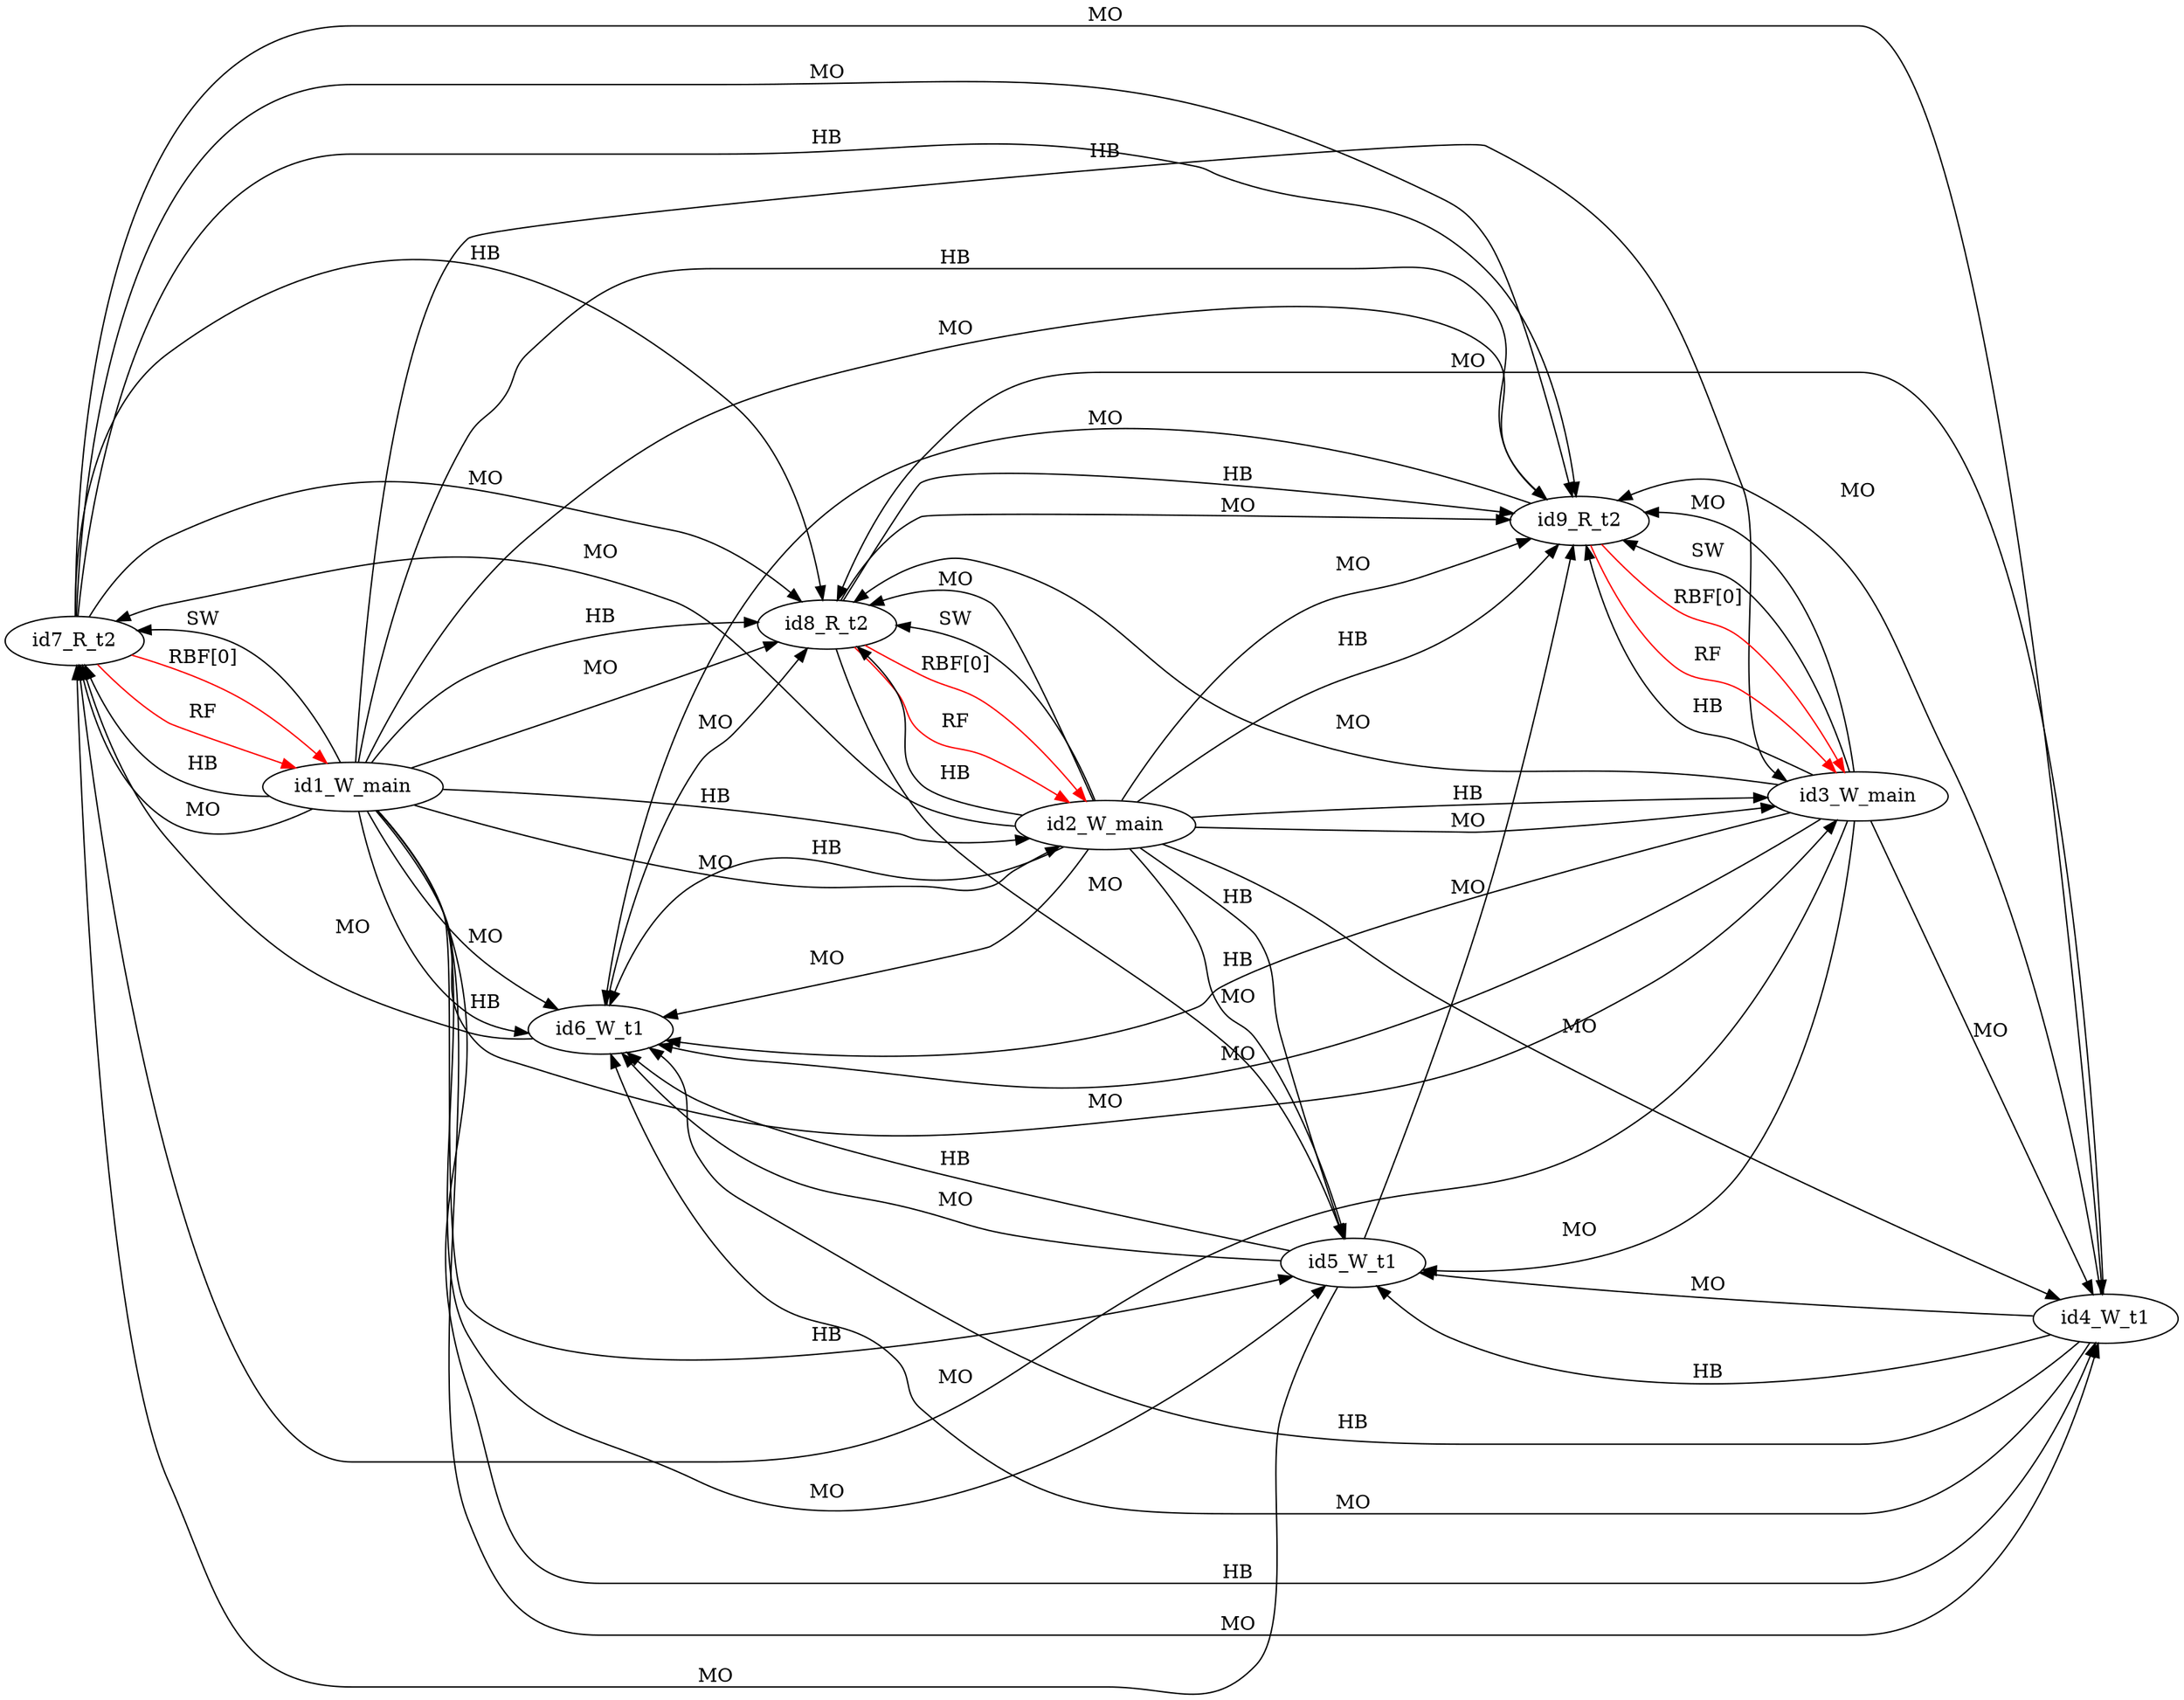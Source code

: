 digraph memory_model {
rankdir=LR;
id7_R_t2 -> id1_W_main [label = "RBF[0]", color="red"];
id8_R_t2 -> id2_W_main [label = "RBF[0]", color="red"];
id9_R_t2 -> id3_W_main [label = "RBF[0]", color="red"];
id7_R_t2 -> id1_W_main [label = "RF", color="red"];
id8_R_t2 -> id2_W_main [label = "RF", color="red"];
id9_R_t2 -> id3_W_main [label = "RF", color="red"];
id1_W_main -> id2_W_main [label = "HB", color="black"];
id1_W_main -> id3_W_main [label = "HB", color="black"];
id2_W_main -> id3_W_main [label = "HB", color="black"];
id4_W_t1 -> id5_W_t1 [label = "HB", color="black"];
id4_W_t1 -> id6_W_t1 [label = "HB", color="black"];
id5_W_t1 -> id6_W_t1 [label = "HB", color="black"];
id7_R_t2 -> id8_R_t2 [label = "HB", color="black"];
id7_R_t2 -> id9_R_t2 [label = "HB", color="black"];
id8_R_t2 -> id9_R_t2 [label = "HB", color="black"];
id1_W_main -> id4_W_t1 [label = "HB", color="black"];
id1_W_main -> id5_W_t1 [label = "HB", color="black"];
id1_W_main -> id6_W_t1 [label = "HB", color="black"];
id1_W_main -> id7_R_t2 [label = "HB", color="black"];
id1_W_main -> id8_R_t2 [label = "HB", color="black"];
id1_W_main -> id9_R_t2 [label = "HB", color="black"];
id2_W_main -> id5_W_t1 [label = "HB", color="black"];
id2_W_main -> id6_W_t1 [label = "HB", color="black"];
id2_W_main -> id8_R_t2 [label = "HB", color="black"];
id2_W_main -> id9_R_t2 [label = "HB", color="black"];
id3_W_main -> id6_W_t1 [label = "HB", color="black"];
id3_W_main -> id9_R_t2 [label = "HB", color="black"];
id1_W_main -> id2_W_main [label = "MO", color="black"];
id1_W_main -> id3_W_main [label = "MO", color="black"];
id2_W_main -> id3_W_main [label = "MO", color="black"];
id4_W_t1 -> id5_W_t1 [label = "MO", color="black"];
id4_W_t1 -> id6_W_t1 [label = "MO", color="black"];
id5_W_t1 -> id6_W_t1 [label = "MO", color="black"];
id7_R_t2 -> id8_R_t2 [label = "MO", color="black"];
id7_R_t2 -> id9_R_t2 [label = "MO", color="black"];
id8_R_t2 -> id9_R_t2 [label = "MO", color="black"];
id1_W_main -> id4_W_t1 [label = "MO", color="black"];
id1_W_main -> id5_W_t1 [label = "MO", color="black"];
id1_W_main -> id6_W_t1 [label = "MO", color="black"];
id1_W_main -> id7_R_t2 [label = "MO", color="black"];
id1_W_main -> id8_R_t2 [label = "MO", color="black"];
id1_W_main -> id9_R_t2 [label = "MO", color="black"];
id2_W_main -> id4_W_t1 [label = "MO", color="black"];
id2_W_main -> id5_W_t1 [label = "MO", color="black"];
id2_W_main -> id6_W_t1 [label = "MO", color="black"];
id2_W_main -> id7_R_t2 [label = "MO", color="black"];
id2_W_main -> id8_R_t2 [label = "MO", color="black"];
id2_W_main -> id9_R_t2 [label = "MO", color="black"];
id3_W_main -> id4_W_t1 [label = "MO", color="black"];
id3_W_main -> id5_W_t1 [label = "MO", color="black"];
id3_W_main -> id6_W_t1 [label = "MO", color="black"];
id3_W_main -> id7_R_t2 [label = "MO", color="black"];
id3_W_main -> id8_R_t2 [label = "MO", color="black"];
id3_W_main -> id9_R_t2 [label = "MO", color="black"];
id4_W_t1 -> id8_R_t2 [label = "MO", color="black"];
id4_W_t1 -> id9_R_t2 [label = "MO", color="black"];
id5_W_t1 -> id7_R_t2 [label = "MO", color="black"];
id5_W_t1 -> id9_R_t2 [label = "MO", color="black"];
id6_W_t1 -> id7_R_t2 [label = "MO", color="black"];
id6_W_t1 -> id8_R_t2 [label = "MO", color="black"];
id7_R_t2 -> id4_W_t1 [label = "MO", color="black"];
id8_R_t2 -> id5_W_t1 [label = "MO", color="black"];
id9_R_t2 -> id6_W_t1 [label = "MO", color="black"];
id1_W_main -> id7_R_t2 [label = "SW", color="black"];
id2_W_main -> id8_R_t2 [label = "SW", color="black"];
id3_W_main -> id9_R_t2 [label = "SW", color="black"];
}
